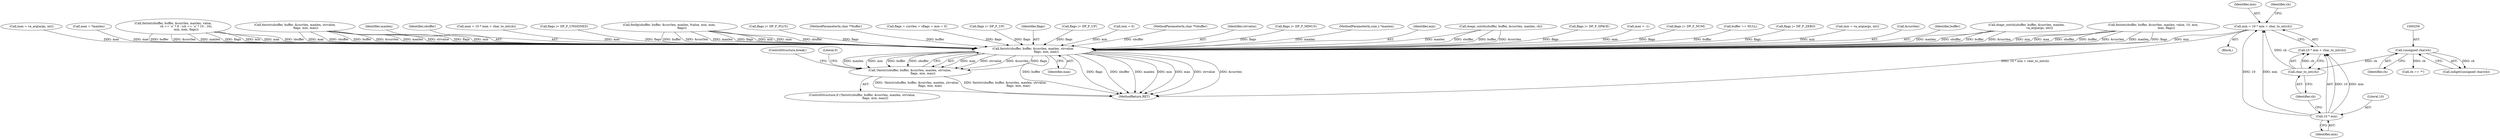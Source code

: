 digraph "0_openssl_578b956fe741bf8e84055547b1e83c28dd902c73@integer" {
"1000262" [label="(Call,min = 10 * min + char_to_int(ch))"];
"1000265" [label="(Call,10 * min)"];
"1000268" [label="(Call,char_to_int(ch))"];
"1000258" [label="(Call,(unsigned char)ch)"];
"1000639" [label="(Call,fmtstr(sbuffer, buffer, &currlen, maxlen, strvalue,\n                            flags, min, max))"];
"1000638" [label="(Call,!fmtstr(sbuffer, buffer, &currlen, maxlen, strvalue,\n                            flags, min, max))"];
"1000614" [label="(Call,doapr_outch(sbuffer, buffer, &currlen, maxlen,\n                            va_arg(args, int)))"];
"1000261" [label="(Block,)"];
"1000472" [label="(Call,fmtint(sbuffer, buffer, &currlen, maxlen, value, 10, min,\n                            max, flags))"];
"1000265" [label="(Call,10 * min)"];
"1000351" [label="(Call,max = va_arg(args, int))"];
"1000258" [label="(Call,(unsigned char)ch)"];
"1000708" [label="(MethodReturn,RET)"];
"1000638" [label="(Call,!fmtstr(sbuffer, buffer, &currlen, maxlen, strvalue,\n                            flags, min, max))"];
"1000268" [label="(Call,char_to_int(ch))"];
"1000277" [label="(Call,ch == '*')"];
"1000165" [label="(Call,max = *maxlen)"];
"1000509" [label="(Call,fmtint(sbuffer, buffer, &currlen, maxlen, value,\n                            ch == 'o' ? 8 : (ch == 'u' ? 10 : 16),\n                            min, max, flags))"];
"1000627" [label="(Call,fmtstr(sbuffer, buffer, &currlen, maxlen, strvalue,\n                       flags, min, max))"];
"1000644" [label="(Identifier,maxlen)"];
"1000651" [label="(ControlStructure,break;)"];
"1000640" [label="(Identifier,sbuffer)"];
"1000332" [label="(Call,max = 10 * max + char_to_int(ch))"];
"1000492" [label="(Call,flags |= DP_F_UNSIGNED)"];
"1000269" [label="(Identifier,ch)"];
"1000551" [label="(Call,fmtfp(sbuffer, buffer, &currlen, maxlen, fvalue, min, max,\n                           flags))"];
"1000210" [label="(Call,flags |= DP_F_PLUS)"];
"1000266" [label="(Literal,10)"];
"1000105" [label="(MethodParameterIn,char **buffer)"];
"1000125" [label="(Call,flags = currlen = cflags = min = 0)"];
"1000257" [label="(Call,isdigit((unsigned char)ch))"];
"1000262" [label="(Call,min = 10 * min + char_to_int(ch))"];
"1000264" [label="(Call,10 * min + char_to_int(ch))"];
"1000575" [label="(Call,flags |= DP_F_UP)"];
"1000260" [label="(Identifier,ch)"];
"1000646" [label="(Identifier,flags)"];
"1000565" [label="(Call,flags |= DP_F_UP)"];
"1000131" [label="(Call,min = 0)"];
"1000650" [label="(Literal,0)"];
"1000104" [label="(MethodParameterIn,char **sbuffer)"];
"1000645" [label="(Identifier,strvalue)"];
"1000200" [label="(Call,flags |= DP_F_MINUS)"];
"1000639" [label="(Call,fmtstr(sbuffer, buffer, &currlen, maxlen, strvalue,\n                            flags, min, max))"];
"1000267" [label="(Identifier,min)"];
"1000637" [label="(ControlStructure,if (!fmtstr(sbuffer, buffer, &currlen, maxlen, strvalue,\n                            flags, min, max)))"];
"1000106" [label="(MethodParameterIn,size_t *maxlen)"];
"1000263" [label="(Identifier,min)"];
"1000647" [label="(Identifier,min)"];
"1000183" [label="(Call,doapr_outch(sbuffer, buffer, &currlen, maxlen, ch))"];
"1000220" [label="(Call,flags |= DP_F_SPACE)"];
"1000648" [label="(Identifier,max)"];
"1000271" [label="(Identifier,ch)"];
"1000134" [label="(Call,max = -1)"];
"1000230" [label="(Call,flags |= DP_F_NUM)"];
"1000154" [label="(Call,buffer == NULL)"];
"1000240" [label="(Call,flags |= DP_F_ZERO)"];
"1000281" [label="(Call,min = va_arg(args, int))"];
"1000642" [label="(Call,&currlen)"];
"1000641" [label="(Identifier,buffer)"];
"1000262" -> "1000261"  [label="AST: "];
"1000262" -> "1000264"  [label="CFG: "];
"1000263" -> "1000262"  [label="AST: "];
"1000264" -> "1000262"  [label="AST: "];
"1000271" -> "1000262"  [label="CFG: "];
"1000262" -> "1000708"  [label="DDG: 10 * min + char_to_int(ch)"];
"1000265" -> "1000262"  [label="DDG: 10"];
"1000265" -> "1000262"  [label="DDG: min"];
"1000268" -> "1000262"  [label="DDG: ch"];
"1000262" -> "1000639"  [label="DDG: min"];
"1000265" -> "1000264"  [label="AST: "];
"1000265" -> "1000267"  [label="CFG: "];
"1000266" -> "1000265"  [label="AST: "];
"1000267" -> "1000265"  [label="AST: "];
"1000269" -> "1000265"  [label="CFG: "];
"1000265" -> "1000264"  [label="DDG: 10"];
"1000265" -> "1000264"  [label="DDG: min"];
"1000268" -> "1000264"  [label="AST: "];
"1000268" -> "1000269"  [label="CFG: "];
"1000269" -> "1000268"  [label="AST: "];
"1000264" -> "1000268"  [label="CFG: "];
"1000268" -> "1000264"  [label="DDG: ch"];
"1000258" -> "1000268"  [label="DDG: ch"];
"1000258" -> "1000257"  [label="AST: "];
"1000258" -> "1000260"  [label="CFG: "];
"1000259" -> "1000258"  [label="AST: "];
"1000260" -> "1000258"  [label="AST: "];
"1000257" -> "1000258"  [label="CFG: "];
"1000258" -> "1000257"  [label="DDG: ch"];
"1000258" -> "1000277"  [label="DDG: ch"];
"1000639" -> "1000638"  [label="AST: "];
"1000639" -> "1000648"  [label="CFG: "];
"1000640" -> "1000639"  [label="AST: "];
"1000641" -> "1000639"  [label="AST: "];
"1000642" -> "1000639"  [label="AST: "];
"1000644" -> "1000639"  [label="AST: "];
"1000645" -> "1000639"  [label="AST: "];
"1000646" -> "1000639"  [label="AST: "];
"1000647" -> "1000639"  [label="AST: "];
"1000648" -> "1000639"  [label="AST: "];
"1000638" -> "1000639"  [label="CFG: "];
"1000639" -> "1000708"  [label="DDG: buffer"];
"1000639" -> "1000708"  [label="DDG: flags"];
"1000639" -> "1000708"  [label="DDG: sbuffer"];
"1000639" -> "1000708"  [label="DDG: maxlen"];
"1000639" -> "1000708"  [label="DDG: min"];
"1000639" -> "1000708"  [label="DDG: max"];
"1000639" -> "1000708"  [label="DDG: strvalue"];
"1000639" -> "1000708"  [label="DDG: &currlen"];
"1000639" -> "1000638"  [label="DDG: max"];
"1000639" -> "1000638"  [label="DDG: strvalue"];
"1000639" -> "1000638"  [label="DDG: &currlen"];
"1000639" -> "1000638"  [label="DDG: flags"];
"1000639" -> "1000638"  [label="DDG: maxlen"];
"1000639" -> "1000638"  [label="DDG: min"];
"1000639" -> "1000638"  [label="DDG: buffer"];
"1000639" -> "1000638"  [label="DDG: sbuffer"];
"1000183" -> "1000639"  [label="DDG: sbuffer"];
"1000183" -> "1000639"  [label="DDG: buffer"];
"1000183" -> "1000639"  [label="DDG: &currlen"];
"1000183" -> "1000639"  [label="DDG: maxlen"];
"1000627" -> "1000639"  [label="DDG: sbuffer"];
"1000627" -> "1000639"  [label="DDG: buffer"];
"1000627" -> "1000639"  [label="DDG: &currlen"];
"1000627" -> "1000639"  [label="DDG: maxlen"];
"1000627" -> "1000639"  [label="DDG: strvalue"];
"1000627" -> "1000639"  [label="DDG: flags"];
"1000627" -> "1000639"  [label="DDG: min"];
"1000627" -> "1000639"  [label="DDG: max"];
"1000614" -> "1000639"  [label="DDG: sbuffer"];
"1000614" -> "1000639"  [label="DDG: buffer"];
"1000614" -> "1000639"  [label="DDG: &currlen"];
"1000614" -> "1000639"  [label="DDG: maxlen"];
"1000472" -> "1000639"  [label="DDG: sbuffer"];
"1000472" -> "1000639"  [label="DDG: buffer"];
"1000472" -> "1000639"  [label="DDG: &currlen"];
"1000472" -> "1000639"  [label="DDG: maxlen"];
"1000472" -> "1000639"  [label="DDG: flags"];
"1000472" -> "1000639"  [label="DDG: min"];
"1000472" -> "1000639"  [label="DDG: max"];
"1000509" -> "1000639"  [label="DDG: sbuffer"];
"1000509" -> "1000639"  [label="DDG: buffer"];
"1000509" -> "1000639"  [label="DDG: &currlen"];
"1000509" -> "1000639"  [label="DDG: maxlen"];
"1000509" -> "1000639"  [label="DDG: flags"];
"1000509" -> "1000639"  [label="DDG: min"];
"1000509" -> "1000639"  [label="DDG: max"];
"1000551" -> "1000639"  [label="DDG: sbuffer"];
"1000551" -> "1000639"  [label="DDG: buffer"];
"1000551" -> "1000639"  [label="DDG: &currlen"];
"1000551" -> "1000639"  [label="DDG: maxlen"];
"1000551" -> "1000639"  [label="DDG: flags"];
"1000551" -> "1000639"  [label="DDG: min"];
"1000551" -> "1000639"  [label="DDG: max"];
"1000104" -> "1000639"  [label="DDG: sbuffer"];
"1000154" -> "1000639"  [label="DDG: buffer"];
"1000105" -> "1000639"  [label="DDG: buffer"];
"1000106" -> "1000639"  [label="DDG: maxlen"];
"1000125" -> "1000639"  [label="DDG: flags"];
"1000565" -> "1000639"  [label="DDG: flags"];
"1000492" -> "1000639"  [label="DDG: flags"];
"1000230" -> "1000639"  [label="DDG: flags"];
"1000210" -> "1000639"  [label="DDG: flags"];
"1000575" -> "1000639"  [label="DDG: flags"];
"1000220" -> "1000639"  [label="DDG: flags"];
"1000200" -> "1000639"  [label="DDG: flags"];
"1000240" -> "1000639"  [label="DDG: flags"];
"1000281" -> "1000639"  [label="DDG: min"];
"1000131" -> "1000639"  [label="DDG: min"];
"1000332" -> "1000639"  [label="DDG: max"];
"1000165" -> "1000639"  [label="DDG: max"];
"1000134" -> "1000639"  [label="DDG: max"];
"1000351" -> "1000639"  [label="DDG: max"];
"1000638" -> "1000637"  [label="AST: "];
"1000650" -> "1000638"  [label="CFG: "];
"1000651" -> "1000638"  [label="CFG: "];
"1000638" -> "1000708"  [label="DDG: !fmtstr(sbuffer, buffer, &currlen, maxlen, strvalue,\n                            flags, min, max)"];
"1000638" -> "1000708"  [label="DDG: fmtstr(sbuffer, buffer, &currlen, maxlen, strvalue,\n                            flags, min, max)"];
}
